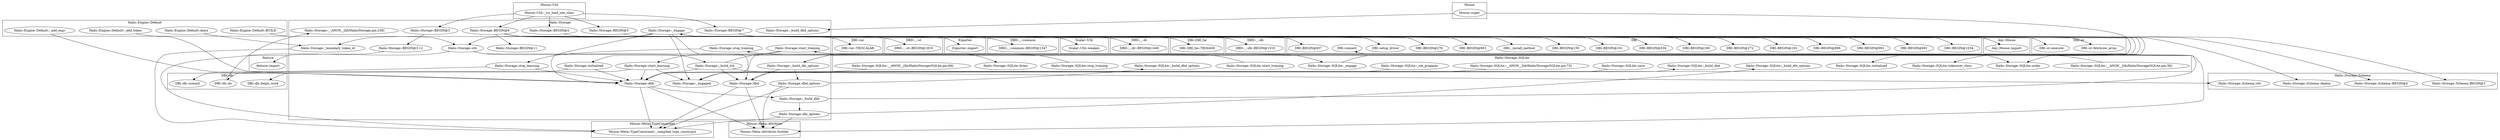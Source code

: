 digraph {
graph [overlap=false]
subgraph cluster_Mouse_Meta_Attribute {
	label="Mouse::Meta::Attribute";
	"Mouse::Meta::Attribute::builder";
}
subgraph cluster_DBI {
	label="DBI";
	"DBI::BEGIN@963";
	"DBI::BEGIN@866";
	"DBI::BEGIN@163";
	"DBI::BEGIN@272";
	"DBI::BEGIN@160";
	"DBI::BEGIN@534";
	"DBI::BEGIN@161";
	"DBI::BEGIN@159";
	"DBI::_install_method";
	"DBI::BEGIN@803";
	"DBI::BEGIN@276";
	"DBI::setup_driver";
	"DBI::BEGIN@837";
	"DBI::BEGIN@1034";
	"DBI::connect";
	"DBI::BEGIN@691";
}
subgraph cluster_Hailo_Storage_Schema {
	label="Hailo::Storage::Schema";
	"Hailo::Storage::Schema::sth";
	"Hailo::Storage::Schema::deploy";
	"Hailo::Storage::Schema::BEGIN@3";
	"Hailo::Storage::Schema::BEGIN@4";
}
subgraph cluster_DBI_var {
	label="DBI::var";
	"DBI::var::TIESCALAR";
}
subgraph cluster_DBD___st {
	label="DBD::_::st";
	"DBD::_::st::BEGIN@1816";
}
subgraph cluster_Exporter {
	label="Exporter";
	"Exporter::import";
}
subgraph cluster_DBD___common {
	label="DBD::_::common";
	"DBD::_::common::BEGIN@1347";
}
subgraph cluster_Hailo_Engine_Default {
	label="Hailo::Engine::Default";
	"Hailo::Engine::Default::learn";
	"Hailo::Engine::Default::_add_token";
	"Hailo::Engine::Default::BUILD";
	"Hailo::Engine::Default::_add_expr";
}
subgraph cluster_DBI_st {
	label="DBI::st";
	"DBI::st::fetchrow_array";
	"DBI::st::execute";
}
subgraph cluster_Hailo_Storage_SQLite {
	label="Hailo::Storage::SQLite";
	"Hailo::Storage::SQLite::__ANON__[lib/Hailo/Storage/SQLite.pm:36]";
	"Hailo::Storage::SQLite::brain";
	"Hailo::Storage::SQLite::initialized";
	"Hailo::Storage::SQLite::tokenizer_class";
	"Hailo::Storage::SQLite::_build_dbd";
	"Hailo::Storage::SQLite::_set_pragmas";
	"Hailo::Storage::SQLite::_build_dbi_options";
	"Hailo::Storage::SQLite::__ANON__[lib/Hailo/Storage/SQLite.pm:66]";
	"Hailo::Storage::SQLite::__ANON__[lib/Hailo/Storage/SQLite.pm:73]";
	"Hailo::Storage::SQLite::stop_training";
	"Hailo::Storage::SQLite::order";
	"Hailo::Storage::SQLite::save";
	"Hailo::Storage::SQLite::start_training";
	"Hailo::Storage::SQLite::_build_dbd_options";
	"Hailo::Storage::SQLite::_engage";
}
subgraph cluster_feature {
	label="feature";
	"feature::import";
}
subgraph cluster_Mouse_Meta_TypeConstraint {
	label="Mouse::Meta::TypeConstraint";
	"Mouse::Meta::TypeConstraint::_compiled_type_constraint";
}
subgraph cluster_Any_Moose {
	label="Any::Moose";
	"Any::Moose::import";
}
subgraph cluster_DBI_db {
	label="DBI::db";
	"DBI::db::begin_work";
	"DBI::db::do";
	"DBI::db::commit";
}
subgraph cluster_Scalar_Util {
	label="Scalar::Util";
	"Scalar::Util::weaken";
}
subgraph cluster_Hailo_Storage {
	label="Hailo::Storage";
	"Hailo::Storage::start_learning";
	"Hailo::Storage::BEGIN@5";
	"Hailo::Storage::sth";
	"Hailo::Storage::dbd";
	"Hailo::Storage::stop_learning";
	"Hailo::Storage::stop_training";
	"Hailo::Storage::dbd_options";
	"Hailo::Storage::_engage";
	"Hailo::Storage::BEGIN@6";
	"Hailo::Storage::initialized";
	"Hailo::Storage::_build_dbd_options";
	"Hailo::Storage::dbh";
	"Hailo::Storage::_build_dbi_options";
	"Hailo::Storage::_boundary_token_id";
	"Hailo::Storage::_build_dbh";
	"Hailo::Storage::dbi_options";
	"Hailo::Storage::_build_sth";
	"Hailo::Storage::start_training";
	"Hailo::Storage::__ANON__[lib/Hailo/Storage.pm:238]";
	"Hailo::Storage::BEGIN@3";
	"Hailo::Storage::BEGIN@11";
	"Hailo::Storage::BEGIN@4";
	"Hailo::Storage::BEGIN@7";
	"Hailo::Storage::_engaged";
	"Hailo::Storage::BEGIN@3.12";
}
subgraph cluster_DBD___dr {
	label="DBD::_::dr";
	"DBD::_::dr::BEGIN@1449";
}
subgraph cluster_DBI_DBI_tie {
	label="DBI::DBI_tie";
	"DBI::DBI_tie::TIEHASH";
}
subgraph cluster_Mouse {
	label="Mouse";
	"Mouse::super";
}
subgraph cluster_Mouse_Util {
	label="Mouse::Util";
	"Mouse::Util::_try_load_one_class";
}
subgraph cluster_DBD___db {
	label="DBD::_::db";
	"DBD::_::db::BEGIN@1510";
}
"Hailo::Storage::BEGIN@6" -> "DBD::_::st::BEGIN@1816";
"Hailo::Storage::_engage" -> "Hailo::Storage::sth";
"Hailo::Engine::Default::BUILD" -> "Hailo::Storage::sth";
"Hailo::Storage::BEGIN@6" -> "DBI::BEGIN@803";
"Hailo::Storage::BEGIN@6" -> "DBI::BEGIN@837";
"Mouse::Util::_try_load_one_class" -> "Hailo::Storage::BEGIN@6";
"Mouse::super" -> "Hailo::Storage::initialized";
"Hailo::Storage::_build_dbh" -> "Hailo::Storage::dbi_options";
"Hailo::Storage::BEGIN@6" -> "Exporter::import";
"Hailo::Storage::BEGIN@3" -> "Hailo::Storage::BEGIN@3.12";
"Hailo::Storage::stop_learning" -> "DBI::db::commit";
"Hailo::Storage::dbh" -> "Mouse::Meta::TypeConstraint::_compiled_type_constraint";
"Hailo::Storage::sth" -> "Mouse::Meta::TypeConstraint::_compiled_type_constraint";
"Hailo::Storage::_boundary_token_id" -> "Mouse::Meta::TypeConstraint::_compiled_type_constraint";
"Hailo::Storage::dbi_options" -> "Mouse::Meta::TypeConstraint::_compiled_type_constraint";
"Hailo::Storage::dbd" -> "Mouse::Meta::TypeConstraint::_compiled_type_constraint";
"Hailo::Storage::dbd_options" -> "Mouse::Meta::TypeConstraint::_compiled_type_constraint";
"Hailo::Storage::BEGIN@6" -> "DBI::BEGIN@161";
"Hailo::Storage::BEGIN@6" -> "DBI::var::TIESCALAR";
"Mouse::super" -> "Hailo::Storage::_build_dbd_options";
"Hailo::Storage::_engage" -> "DBI::st::fetchrow_array";
"Hailo::Storage::SQLite::start_training" -> "Hailo::Storage::start_training";
"Mouse::Util::_try_load_one_class" -> "Hailo::Storage::BEGIN@4";
"Hailo::Storage::BEGIN@6" -> "DBI::BEGIN@1034";
"Hailo::Storage::BEGIN@7" -> "Hailo::Storage::Schema::BEGIN@3";
"Hailo::Storage::BEGIN@6" -> "DBI::BEGIN@691";
"Hailo::Storage::sth" -> "Hailo::Storage::_build_sth";
"Hailo::Storage::start_learning" -> "Hailo::Storage::_engaged";
"Hailo::Storage::_engage" -> "Hailo::Storage::_engaged";
"Hailo::Storage::SQLite::save" -> "Hailo::Storage::_engaged";
"Hailo::Storage::start_training" -> "Hailo::Storage::_engaged";
"Hailo::Storage::BEGIN@7" -> "Hailo::Storage::Schema::BEGIN@4";
"Hailo::Storage::dbh" -> "Mouse::Meta::Attribute::builder";
"Hailo::Storage::sth" -> "Mouse::Meta::Attribute::builder";
"Hailo::Storage::dbi_options" -> "Mouse::Meta::Attribute::builder";
"Hailo::Storage::dbd" -> "Mouse::Meta::Attribute::builder";
"Hailo::Storage::dbd_options" -> "Mouse::Meta::Attribute::builder";
"Hailo::Storage::BEGIN@6" -> "DBI::BEGIN@276";
"Hailo::Storage::BEGIN@6" -> "DBI::setup_driver";
"Hailo::Storage::SQLite::_engage" -> "Hailo::Storage::_engage";
"Hailo::Storage::_engage" -> "Hailo::Storage::Schema::deploy";
"Hailo::Storage::start_training" -> "Hailo::Storage::SQLite::_engage";
"Hailo::Storage::BEGIN@6" -> "DBD::_::db::BEGIN@1510";
"Hailo::Storage::dbh" -> "Hailo::Storage::_build_dbh";
"Mouse::Util::_try_load_one_class" -> "Hailo::Storage::BEGIN@5";
"Hailo::Storage::BEGIN@6" -> "DBI::BEGIN@160";
"Hailo::Storage::SQLite::stop_training" -> "Hailo::Storage::stop_training";
"Hailo::Storage::_build_sth" -> "Hailo::Storage::Schema::sth";
"Hailo::Storage::_build_dbi_options" -> "Hailo::Storage::dbd_options";
"Hailo::Storage::BEGIN@6" -> "Scalar::Util::weaken";
"Hailo::Storage::BEGIN@6" -> "DBI::BEGIN@963";
"Hailo::Storage::_engage" -> "Hailo::Storage::SQLite::tokenizer_class";
"Hailo::Storage::SQLite::__ANON__[lib/Hailo/Storage/SQLite.pm:36]" -> "Hailo::Storage::_build_dbi_options";
"Hailo::Storage::BEGIN@6" -> "DBI::DBI_tie::TIEHASH";
"Hailo::Storage::dbd_options" -> "Hailo::Storage::SQLite::_build_dbd_options";
"Hailo::Storage::start_training" -> "Hailo::Storage::start_learning";
"Hailo::Storage::_build_dbi_options" -> "Hailo::Storage::SQLite::brain";
"Hailo::Storage::BEGIN@5" -> "Any::Moose::import";
"Hailo::Storage::BEGIN@4" -> "Any::Moose::import";
"Hailo::Storage::BEGIN@6" -> "DBI::BEGIN@272";
"Hailo::Storage::BEGIN@6" -> "DBI::_install_method";
"Hailo::Storage::BEGIN@6" -> "Hailo::Storage::BEGIN@11";
"Hailo::Storage::BEGIN@3.12" -> "feature::import";
"Mouse::Util::_try_load_one_class" -> "Hailo::Storage::BEGIN@7";
"Hailo::Storage::initialized" -> "DBI::db::do";
"Hailo::Storage::BEGIN@6" -> "DBI::BEGIN@163";
"Hailo::Storage::BEGIN@6" -> "DBI::BEGIN@866";
"Hailo::Storage::_build_dbi_options" -> "Hailo::Storage::dbd";
"Hailo::Storage::_engage" -> "Hailo::Storage::dbd";
"Hailo::Storage::_build_sth" -> "Hailo::Storage::dbd";
"Hailo::Storage::BEGIN@6" -> "DBD::_::common::BEGIN@1347";
"Hailo::Storage::start_learning" -> "DBI::db::begin_work";
"Hailo::Storage::_engage" -> "Hailo::Storage::SQLite::order";
"Hailo::Storage::_build_sth" -> "Hailo::Storage::SQLite::order";
"Hailo::Storage::_engage" -> "Hailo::Storage::SQLite::initialized";
"Hailo::Storage::start_learning" -> "Hailo::Storage::dbh";
"Hailo::Storage::stop_learning" -> "Hailo::Storage::dbh";
"Hailo::Storage::_build_sth" -> "Hailo::Storage::dbh";
"Hailo::Storage::SQLite::_set_pragmas" -> "Hailo::Storage::dbh";
"Hailo::Storage::SQLite::__ANON__[lib/Hailo/Storage/SQLite.pm:66]" -> "Hailo::Storage::dbh";
"Hailo::Engine::Default::_add_token" -> "Hailo::Storage::dbh";
"Hailo::Storage::SQLite::__ANON__[lib/Hailo/Storage/SQLite.pm:73]" -> "Hailo::Storage::dbh";
"Hailo::Storage::_engage" -> "Hailo::Storage::dbh";
"Hailo::Engine::Default::_add_expr" -> "Hailo::Storage::dbh";
"Hailo::Storage::initialized" -> "Hailo::Storage::dbh";
"Hailo::Storage::_build_dbh" -> "DBI::connect";
"Hailo::Storage::BEGIN@6" -> "DBI::BEGIN@534";
"Hailo::Storage::stop_training" -> "Hailo::Storage::stop_learning";
"Hailo::Storage::BEGIN@6" -> "DBI::BEGIN@159";
"Hailo::Storage::_engage" -> "DBI::st::execute";
"Hailo::Engine::Default::learn" -> "Hailo::Storage::_boundary_token_id";
"Hailo::Storage::_engage" -> "Hailo::Storage::_boundary_token_id";
"Hailo::Storage::dbd" -> "Hailo::Storage::SQLite::_build_dbd";
"Hailo::Storage::dbi_options" -> "Hailo::Storage::SQLite::_build_dbi_options";
"Mouse::Util::_try_load_one_class" -> "Hailo::Storage::BEGIN@3";
"DBI::db::do" -> "Hailo::Storage::__ANON__[lib/Hailo/Storage.pm:238]";
"Hailo::Storage::BEGIN@6" -> "DBD::_::dr::BEGIN@1449";
}
